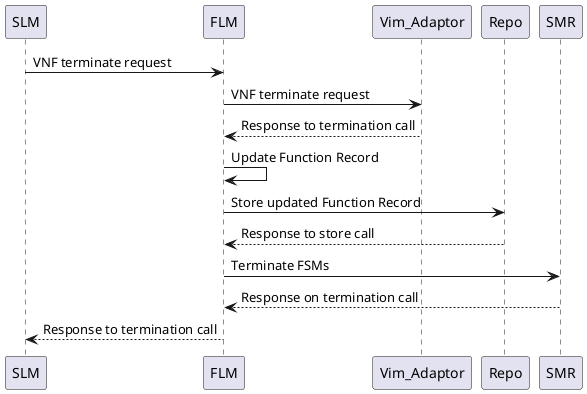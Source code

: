 @startuml

SLM -> FLM: VNF terminate request
FLM -> Vim_Adaptor: VNF terminate request
Vim_Adaptor --> FLM: Response to termination call
FLM -> FLM: Update Function Record
FLM -> Repo: Store updated Function Record
Repo --> FLM: Response to store call
FLM -> SMR: Terminate FSMs 
SMR --> FLM: Response on termination call
FLM --> SLM: Response to termination call

@enduml
